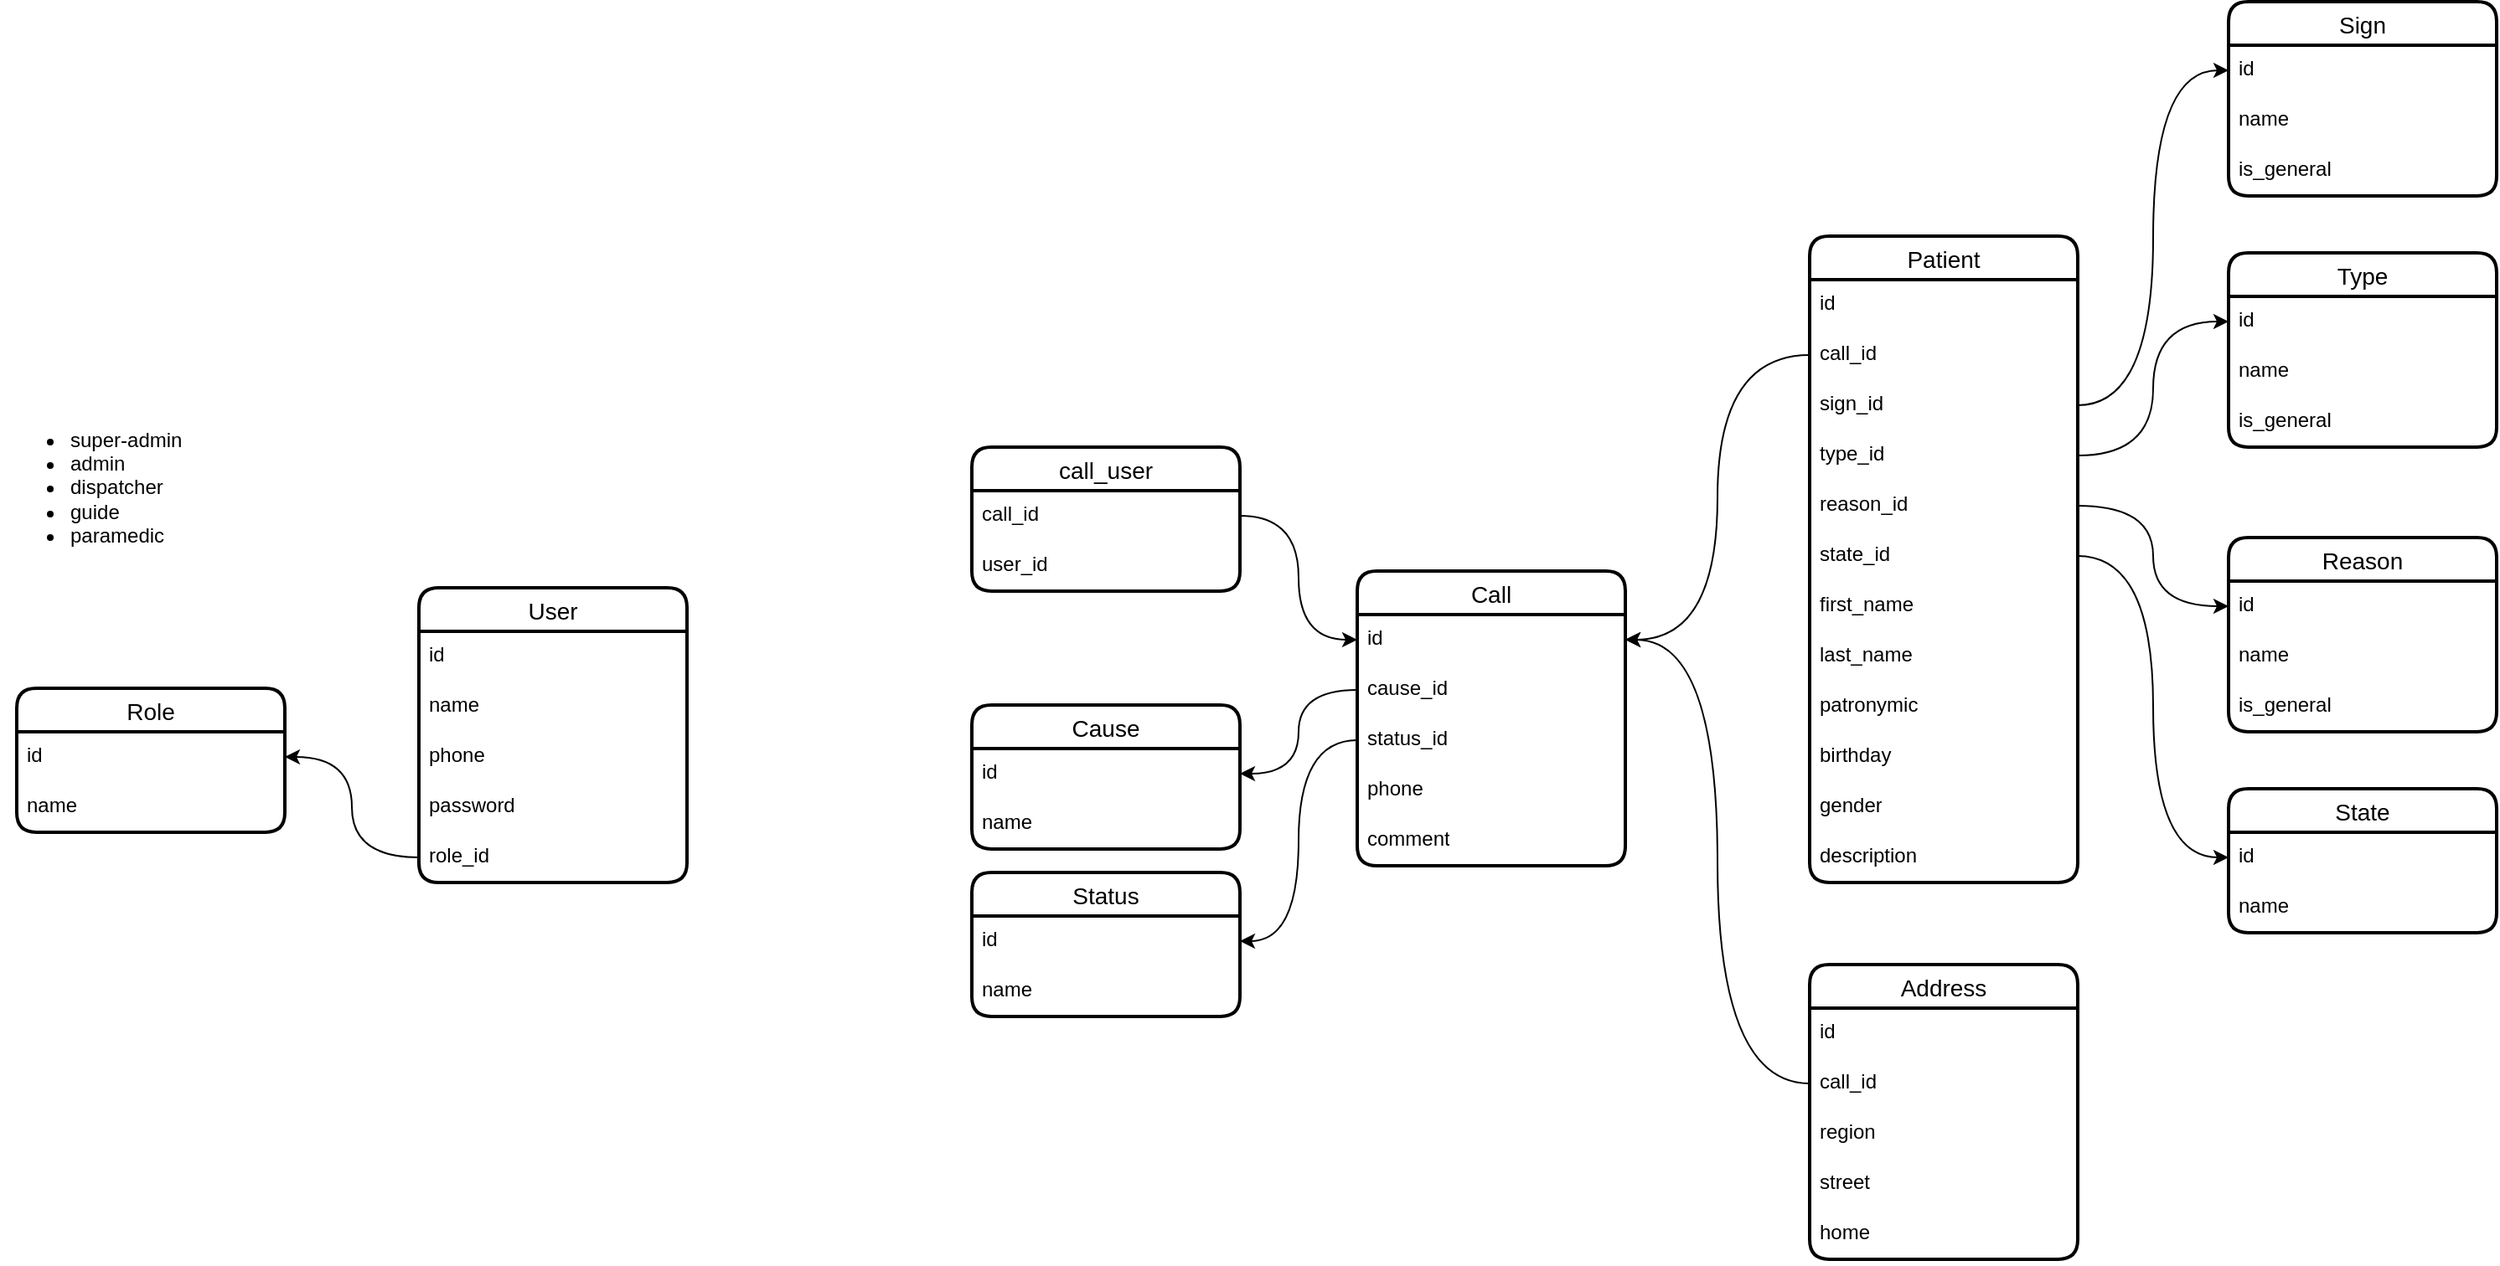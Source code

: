 <mxfile version="21.7.2" type="github">
  <diagram name="Страница — 1" id="SGLlazU0XJNtwitpSM4t">
    <mxGraphModel dx="2849" dy="-544" grid="1" gridSize="10" guides="1" tooltips="1" connect="1" arrows="1" fold="1" page="1" pageScale="1" pageWidth="827" pageHeight="1169" math="0" shadow="0">
      <root>
        <mxCell id="0" />
        <mxCell id="1" parent="0" />
        <mxCell id="8ZDZ_acQFcapdmBeT9qq-1" value="User" style="swimlane;fontStyle=0;childLayout=stackLayout;horizontal=1;startSize=26;horizontalStack=0;resizeParent=1;resizeParentMax=0;resizeLast=0;collapsible=1;marginBottom=0;align=center;fontSize=14;strokeWidth=2;rounded=1;shadow=0;glass=0;swimlaneLine=1;" parent="1" vertex="1">
          <mxGeometry x="-710" y="1910" width="160" height="176" as="geometry" />
        </mxCell>
        <mxCell id="8ZDZ_acQFcapdmBeT9qq-2" value="id" style="text;strokeColor=none;fillColor=none;spacingLeft=4;spacingRight=4;overflow=hidden;rotatable=0;points=[[0,0.5],[1,0.5]];portConstraint=eastwest;fontSize=12;whiteSpace=wrap;html=1;" parent="8ZDZ_acQFcapdmBeT9qq-1" vertex="1">
          <mxGeometry y="26" width="160" height="30" as="geometry" />
        </mxCell>
        <mxCell id="8ZDZ_acQFcapdmBeT9qq-3" value="name" style="text;strokeColor=none;fillColor=none;spacingLeft=4;spacingRight=4;overflow=hidden;rotatable=0;points=[[0,0.5],[1,0.5]];portConstraint=eastwest;fontSize=12;whiteSpace=wrap;html=1;" parent="8ZDZ_acQFcapdmBeT9qq-1" vertex="1">
          <mxGeometry y="56" width="160" height="30" as="geometry" />
        </mxCell>
        <mxCell id="8ZDZ_acQFcapdmBeT9qq-4" value="phone" style="text;strokeColor=none;fillColor=none;spacingLeft=4;spacingRight=4;overflow=hidden;rotatable=0;points=[[0,0.5],[1,0.5]];portConstraint=eastwest;fontSize=12;whiteSpace=wrap;html=1;" parent="8ZDZ_acQFcapdmBeT9qq-1" vertex="1">
          <mxGeometry y="86" width="160" height="30" as="geometry" />
        </mxCell>
        <mxCell id="8ZDZ_acQFcapdmBeT9qq-5" value="password" style="text;strokeColor=none;fillColor=none;spacingLeft=4;spacingRight=4;overflow=hidden;rotatable=0;points=[[0,0.5],[1,0.5]];portConstraint=eastwest;fontSize=12;whiteSpace=wrap;html=1;" parent="8ZDZ_acQFcapdmBeT9qq-1" vertex="1">
          <mxGeometry y="116" width="160" height="30" as="geometry" />
        </mxCell>
        <mxCell id="8ZDZ_acQFcapdmBeT9qq-6" value="role_id" style="text;strokeColor=none;fillColor=none;spacingLeft=4;spacingRight=4;overflow=hidden;rotatable=0;points=[[0,0.5],[1,0.5]];portConstraint=eastwest;fontSize=12;whiteSpace=wrap;html=1;" parent="8ZDZ_acQFcapdmBeT9qq-1" vertex="1">
          <mxGeometry y="146" width="160" height="30" as="geometry" />
        </mxCell>
        <mxCell id="8ZDZ_acQFcapdmBeT9qq-7" value="Role" style="swimlane;fontStyle=0;childLayout=stackLayout;horizontal=1;startSize=26;horizontalStack=0;resizeParent=1;resizeParentMax=0;resizeLast=0;collapsible=1;marginBottom=0;align=center;fontSize=14;strokeWidth=2;rounded=1;shadow=0;glass=0;swimlaneLine=1;" parent="1" vertex="1">
          <mxGeometry x="-950" y="1970" width="160" height="86" as="geometry" />
        </mxCell>
        <mxCell id="8ZDZ_acQFcapdmBeT9qq-8" value="id" style="text;strokeColor=none;fillColor=none;spacingLeft=4;spacingRight=4;overflow=hidden;rotatable=0;points=[[0,0.5],[1,0.5]];portConstraint=eastwest;fontSize=12;whiteSpace=wrap;html=1;" parent="8ZDZ_acQFcapdmBeT9qq-7" vertex="1">
          <mxGeometry y="26" width="160" height="30" as="geometry" />
        </mxCell>
        <mxCell id="8ZDZ_acQFcapdmBeT9qq-9" value="name" style="text;strokeColor=none;fillColor=none;spacingLeft=4;spacingRight=4;overflow=hidden;rotatable=0;points=[[0,0.5],[1,0.5]];portConstraint=eastwest;fontSize=12;whiteSpace=wrap;html=1;" parent="8ZDZ_acQFcapdmBeT9qq-7" vertex="1">
          <mxGeometry y="56" width="160" height="30" as="geometry" />
        </mxCell>
        <mxCell id="8ZDZ_acQFcapdmBeT9qq-10" style="edgeStyle=orthogonalEdgeStyle;rounded=0;orthogonalLoop=1;jettySize=auto;html=1;entryX=1;entryY=0.5;entryDx=0;entryDy=0;curved=1;" parent="1" source="8ZDZ_acQFcapdmBeT9qq-6" target="8ZDZ_acQFcapdmBeT9qq-8" edge="1">
          <mxGeometry relative="1" as="geometry" />
        </mxCell>
        <mxCell id="8ZDZ_acQFcapdmBeT9qq-11" value="Call" style="swimlane;fontStyle=0;childLayout=stackLayout;horizontal=1;startSize=26;horizontalStack=0;resizeParent=1;resizeParentMax=0;resizeLast=0;collapsible=1;marginBottom=0;align=center;fontSize=14;strokeWidth=2;rounded=1;shadow=0;glass=0;swimlaneLine=1;" parent="1" vertex="1">
          <mxGeometry x="-150" y="1900" width="160" height="176" as="geometry" />
        </mxCell>
        <mxCell id="8ZDZ_acQFcapdmBeT9qq-12" value="id" style="text;strokeColor=none;fillColor=none;spacingLeft=4;spacingRight=4;overflow=hidden;rotatable=0;points=[[0,0.5],[1,0.5]];portConstraint=eastwest;fontSize=12;whiteSpace=wrap;html=1;" parent="8ZDZ_acQFcapdmBeT9qq-11" vertex="1">
          <mxGeometry y="26" width="160" height="30" as="geometry" />
        </mxCell>
        <mxCell id="8ZDZ_acQFcapdmBeT9qq-16" value="cause_id" style="text;strokeColor=none;fillColor=none;spacingLeft=4;spacingRight=4;overflow=hidden;rotatable=0;points=[[0,0.5],[1,0.5]];portConstraint=eastwest;fontSize=12;whiteSpace=wrap;html=1;" parent="8ZDZ_acQFcapdmBeT9qq-11" vertex="1">
          <mxGeometry y="56" width="160" height="30" as="geometry" />
        </mxCell>
        <mxCell id="8ZDZ_acQFcapdmBeT9qq-13" value="status_id" style="text;strokeColor=none;fillColor=none;spacingLeft=4;spacingRight=4;overflow=hidden;rotatable=0;points=[[0,0.5],[1,0.5]];portConstraint=eastwest;fontSize=12;whiteSpace=wrap;html=1;" parent="8ZDZ_acQFcapdmBeT9qq-11" vertex="1">
          <mxGeometry y="86" width="160" height="30" as="geometry" />
        </mxCell>
        <mxCell id="8ZDZ_acQFcapdmBeT9qq-14" value="phone" style="text;strokeColor=none;fillColor=none;spacingLeft=4;spacingRight=4;overflow=hidden;rotatable=0;points=[[0,0.5],[1,0.5]];portConstraint=eastwest;fontSize=12;whiteSpace=wrap;html=1;" parent="8ZDZ_acQFcapdmBeT9qq-11" vertex="1">
          <mxGeometry y="116" width="160" height="30" as="geometry" />
        </mxCell>
        <mxCell id="8ZDZ_acQFcapdmBeT9qq-15" value="comment" style="text;strokeColor=none;fillColor=none;spacingLeft=4;spacingRight=4;overflow=hidden;rotatable=0;points=[[0,0.5],[1,0.5]];portConstraint=eastwest;fontSize=12;whiteSpace=wrap;html=1;" parent="8ZDZ_acQFcapdmBeT9qq-11" vertex="1">
          <mxGeometry y="146" width="160" height="30" as="geometry" />
        </mxCell>
        <mxCell id="8ZDZ_acQFcapdmBeT9qq-17" value="Cause" style="swimlane;fontStyle=0;childLayout=stackLayout;horizontal=1;startSize=26;horizontalStack=0;resizeParent=1;resizeParentMax=0;resizeLast=0;collapsible=1;marginBottom=0;align=center;fontSize=14;strokeWidth=2;rounded=1;shadow=0;glass=0;swimlaneLine=1;" parent="1" vertex="1">
          <mxGeometry x="-380" y="1980" width="160" height="86" as="geometry" />
        </mxCell>
        <mxCell id="8ZDZ_acQFcapdmBeT9qq-18" value="id" style="text;strokeColor=none;fillColor=none;spacingLeft=4;spacingRight=4;overflow=hidden;rotatable=0;points=[[0,0.5],[1,0.5]];portConstraint=eastwest;fontSize=12;whiteSpace=wrap;html=1;" parent="8ZDZ_acQFcapdmBeT9qq-17" vertex="1">
          <mxGeometry y="26" width="160" height="30" as="geometry" />
        </mxCell>
        <mxCell id="8ZDZ_acQFcapdmBeT9qq-19" value="name" style="text;strokeColor=none;fillColor=none;spacingLeft=4;spacingRight=4;overflow=hidden;rotatable=0;points=[[0,0.5],[1,0.5]];portConstraint=eastwest;fontSize=12;whiteSpace=wrap;html=1;" parent="8ZDZ_acQFcapdmBeT9qq-17" vertex="1">
          <mxGeometry y="56" width="160" height="30" as="geometry" />
        </mxCell>
        <mxCell id="8ZDZ_acQFcapdmBeT9qq-23" style="edgeStyle=orthogonalEdgeStyle;rounded=0;orthogonalLoop=1;jettySize=auto;html=1;entryX=1;entryY=0.5;entryDx=0;entryDy=0;curved=1;" parent="1" source="8ZDZ_acQFcapdmBeT9qq-16" target="8ZDZ_acQFcapdmBeT9qq-18" edge="1">
          <mxGeometry relative="1" as="geometry" />
        </mxCell>
        <mxCell id="8ZDZ_acQFcapdmBeT9qq-24" value="Patient" style="swimlane;fontStyle=0;childLayout=stackLayout;horizontal=1;startSize=26;horizontalStack=0;resizeParent=1;resizeParentMax=0;resizeLast=0;collapsible=1;marginBottom=0;align=center;fontSize=14;strokeWidth=2;rounded=1;shadow=0;glass=0;swimlaneLine=1;" parent="1" vertex="1">
          <mxGeometry x="120" y="1700" width="160" height="386" as="geometry" />
        </mxCell>
        <mxCell id="8ZDZ_acQFcapdmBeT9qq-25" value="id" style="text;strokeColor=none;fillColor=none;spacingLeft=4;spacingRight=4;overflow=hidden;rotatable=0;points=[[0,0.5],[1,0.5]];portConstraint=eastwest;fontSize=12;whiteSpace=wrap;html=1;" parent="8ZDZ_acQFcapdmBeT9qq-24" vertex="1">
          <mxGeometry y="26" width="160" height="30" as="geometry" />
        </mxCell>
        <mxCell id="8ZDZ_acQFcapdmBeT9qq-26" value="call_id" style="text;strokeColor=none;fillColor=none;spacingLeft=4;spacingRight=4;overflow=hidden;rotatable=0;points=[[0,0.5],[1,0.5]];portConstraint=eastwest;fontSize=12;whiteSpace=wrap;html=1;" parent="8ZDZ_acQFcapdmBeT9qq-24" vertex="1">
          <mxGeometry y="56" width="160" height="30" as="geometry" />
        </mxCell>
        <mxCell id="8ZDZ_acQFcapdmBeT9qq-53" value="sign_id" style="text;strokeColor=none;fillColor=none;spacingLeft=4;spacingRight=4;overflow=hidden;rotatable=0;points=[[0,0.5],[1,0.5]];portConstraint=eastwest;fontSize=12;whiteSpace=wrap;html=1;" parent="8ZDZ_acQFcapdmBeT9qq-24" vertex="1">
          <mxGeometry y="86" width="160" height="30" as="geometry" />
        </mxCell>
        <mxCell id="8ZDZ_acQFcapdmBeT9qq-54" value="type_id" style="text;strokeColor=none;fillColor=none;spacingLeft=4;spacingRight=4;overflow=hidden;rotatable=0;points=[[0,0.5],[1,0.5]];portConstraint=eastwest;fontSize=12;whiteSpace=wrap;html=1;" parent="8ZDZ_acQFcapdmBeT9qq-24" vertex="1">
          <mxGeometry y="116" width="160" height="30" as="geometry" />
        </mxCell>
        <mxCell id="QOrAUv4INDOSFVqWjOK6-7" value="reason_id" style="text;strokeColor=none;fillColor=none;spacingLeft=4;spacingRight=4;overflow=hidden;rotatable=0;points=[[0,0.5],[1,0.5]];portConstraint=eastwest;fontSize=12;whiteSpace=wrap;html=1;" vertex="1" parent="8ZDZ_acQFcapdmBeT9qq-24">
          <mxGeometry y="146" width="160" height="30" as="geometry" />
        </mxCell>
        <mxCell id="QOrAUv4INDOSFVqWjOK6-2" value="state_id" style="text;strokeColor=none;fillColor=none;spacingLeft=4;spacingRight=4;overflow=hidden;rotatable=0;points=[[0,0.5],[1,0.5]];portConstraint=eastwest;fontSize=12;whiteSpace=wrap;html=1;" vertex="1" parent="8ZDZ_acQFcapdmBeT9qq-24">
          <mxGeometry y="176" width="160" height="30" as="geometry" />
        </mxCell>
        <mxCell id="8ZDZ_acQFcapdmBeT9qq-27" value="first_name" style="text;strokeColor=none;fillColor=none;spacingLeft=4;spacingRight=4;overflow=hidden;rotatable=0;points=[[0,0.5],[1,0.5]];portConstraint=eastwest;fontSize=12;whiteSpace=wrap;html=1;" parent="8ZDZ_acQFcapdmBeT9qq-24" vertex="1">
          <mxGeometry y="206" width="160" height="30" as="geometry" />
        </mxCell>
        <mxCell id="8ZDZ_acQFcapdmBeT9qq-28" value="last_name" style="text;strokeColor=none;fillColor=none;spacingLeft=4;spacingRight=4;overflow=hidden;rotatable=0;points=[[0,0.5],[1,0.5]];portConstraint=eastwest;fontSize=12;whiteSpace=wrap;html=1;" parent="8ZDZ_acQFcapdmBeT9qq-24" vertex="1">
          <mxGeometry y="236" width="160" height="30" as="geometry" />
        </mxCell>
        <mxCell id="8ZDZ_acQFcapdmBeT9qq-29" value="patronymic" style="text;strokeColor=none;fillColor=none;spacingLeft=4;spacingRight=4;overflow=hidden;rotatable=0;points=[[0,0.5],[1,0.5]];portConstraint=eastwest;fontSize=12;whiteSpace=wrap;html=1;" parent="8ZDZ_acQFcapdmBeT9qq-24" vertex="1">
          <mxGeometry y="266" width="160" height="30" as="geometry" />
        </mxCell>
        <mxCell id="8ZDZ_acQFcapdmBeT9qq-43" value="birthday" style="text;strokeColor=none;fillColor=none;spacingLeft=4;spacingRight=4;overflow=hidden;rotatable=0;points=[[0,0.5],[1,0.5]];portConstraint=eastwest;fontSize=12;whiteSpace=wrap;html=1;" parent="8ZDZ_acQFcapdmBeT9qq-24" vertex="1">
          <mxGeometry y="296" width="160" height="30" as="geometry" />
        </mxCell>
        <mxCell id="8ZDZ_acQFcapdmBeT9qq-44" value="gender" style="text;strokeColor=none;fillColor=none;spacingLeft=4;spacingRight=4;overflow=hidden;rotatable=0;points=[[0,0.5],[1,0.5]];portConstraint=eastwest;fontSize=12;whiteSpace=wrap;html=1;" parent="8ZDZ_acQFcapdmBeT9qq-24" vertex="1">
          <mxGeometry y="326" width="160" height="30" as="geometry" />
        </mxCell>
        <mxCell id="QOrAUv4INDOSFVqWjOK6-3" value="description" style="text;strokeColor=none;fillColor=none;spacingLeft=4;spacingRight=4;overflow=hidden;rotatable=0;points=[[0,0.5],[1,0.5]];portConstraint=eastwest;fontSize=12;whiteSpace=wrap;html=1;" vertex="1" parent="8ZDZ_acQFcapdmBeT9qq-24">
          <mxGeometry y="356" width="160" height="30" as="geometry" />
        </mxCell>
        <mxCell id="8ZDZ_acQFcapdmBeT9qq-31" value="Address" style="swimlane;fontStyle=0;childLayout=stackLayout;horizontal=1;startSize=26;horizontalStack=0;resizeParent=1;resizeParentMax=0;resizeLast=0;collapsible=1;marginBottom=0;align=center;fontSize=14;strokeWidth=2;rounded=1;shadow=0;glass=0;swimlaneLine=1;" parent="1" vertex="1">
          <mxGeometry x="120" y="2135" width="160" height="176" as="geometry" />
        </mxCell>
        <mxCell id="8ZDZ_acQFcapdmBeT9qq-32" value="id" style="text;strokeColor=none;fillColor=none;spacingLeft=4;spacingRight=4;overflow=hidden;rotatable=0;points=[[0,0.5],[1,0.5]];portConstraint=eastwest;fontSize=12;whiteSpace=wrap;html=1;" parent="8ZDZ_acQFcapdmBeT9qq-31" vertex="1">
          <mxGeometry y="26" width="160" height="30" as="geometry" />
        </mxCell>
        <mxCell id="8ZDZ_acQFcapdmBeT9qq-33" value="call_id" style="text;strokeColor=none;fillColor=none;spacingLeft=4;spacingRight=4;overflow=hidden;rotatable=0;points=[[0,0.5],[1,0.5]];portConstraint=eastwest;fontSize=12;whiteSpace=wrap;html=1;" parent="8ZDZ_acQFcapdmBeT9qq-31" vertex="1">
          <mxGeometry y="56" width="160" height="30" as="geometry" />
        </mxCell>
        <mxCell id="8ZDZ_acQFcapdmBeT9qq-36" value="region" style="text;strokeColor=none;fillColor=none;spacingLeft=4;spacingRight=4;overflow=hidden;rotatable=0;points=[[0,0.5],[1,0.5]];portConstraint=eastwest;fontSize=12;whiteSpace=wrap;html=1;" parent="8ZDZ_acQFcapdmBeT9qq-31" vertex="1">
          <mxGeometry y="86" width="160" height="30" as="geometry" />
        </mxCell>
        <mxCell id="8ZDZ_acQFcapdmBeT9qq-34" value="street" style="text;strokeColor=none;fillColor=none;spacingLeft=4;spacingRight=4;overflow=hidden;rotatable=0;points=[[0,0.5],[1,0.5]];portConstraint=eastwest;fontSize=12;whiteSpace=wrap;html=1;" parent="8ZDZ_acQFcapdmBeT9qq-31" vertex="1">
          <mxGeometry y="116" width="160" height="30" as="geometry" />
        </mxCell>
        <mxCell id="8ZDZ_acQFcapdmBeT9qq-35" value="home" style="text;strokeColor=none;fillColor=none;spacingLeft=4;spacingRight=4;overflow=hidden;rotatable=0;points=[[0,0.5],[1,0.5]];portConstraint=eastwest;fontSize=12;whiteSpace=wrap;html=1;" parent="8ZDZ_acQFcapdmBeT9qq-31" vertex="1">
          <mxGeometry y="146" width="160" height="30" as="geometry" />
        </mxCell>
        <mxCell id="8ZDZ_acQFcapdmBeT9qq-39" value="Status" style="swimlane;fontStyle=0;childLayout=stackLayout;horizontal=1;startSize=26;horizontalStack=0;resizeParent=1;resizeParentMax=0;resizeLast=0;collapsible=1;marginBottom=0;align=center;fontSize=14;strokeWidth=2;rounded=1;shadow=0;glass=0;swimlaneLine=1;" parent="1" vertex="1">
          <mxGeometry x="-380" y="2080" width="160" height="86" as="geometry" />
        </mxCell>
        <mxCell id="8ZDZ_acQFcapdmBeT9qq-40" value="id" style="text;strokeColor=none;fillColor=none;spacingLeft=4;spacingRight=4;overflow=hidden;rotatable=0;points=[[0,0.5],[1,0.5]];portConstraint=eastwest;fontSize=12;whiteSpace=wrap;html=1;" parent="8ZDZ_acQFcapdmBeT9qq-39" vertex="1">
          <mxGeometry y="26" width="160" height="30" as="geometry" />
        </mxCell>
        <mxCell id="8ZDZ_acQFcapdmBeT9qq-41" value="name" style="text;strokeColor=none;fillColor=none;spacingLeft=4;spacingRight=4;overflow=hidden;rotatable=0;points=[[0,0.5],[1,0.5]];portConstraint=eastwest;fontSize=12;whiteSpace=wrap;html=1;" parent="8ZDZ_acQFcapdmBeT9qq-39" vertex="1">
          <mxGeometry y="56" width="160" height="30" as="geometry" />
        </mxCell>
        <mxCell id="8ZDZ_acQFcapdmBeT9qq-42" style="edgeStyle=orthogonalEdgeStyle;rounded=0;orthogonalLoop=1;jettySize=auto;html=1;entryX=1;entryY=0.5;entryDx=0;entryDy=0;curved=1;" parent="1" source="8ZDZ_acQFcapdmBeT9qq-13" target="8ZDZ_acQFcapdmBeT9qq-40" edge="1">
          <mxGeometry relative="1" as="geometry" />
        </mxCell>
        <mxCell id="8ZDZ_acQFcapdmBeT9qq-45" style="edgeStyle=orthogonalEdgeStyle;rounded=0;orthogonalLoop=1;jettySize=auto;html=1;entryX=1;entryY=0.5;entryDx=0;entryDy=0;curved=1;" parent="1" source="8ZDZ_acQFcapdmBeT9qq-26" target="8ZDZ_acQFcapdmBeT9qq-12" edge="1">
          <mxGeometry relative="1" as="geometry" />
        </mxCell>
        <mxCell id="8ZDZ_acQFcapdmBeT9qq-46" style="edgeStyle=orthogonalEdgeStyle;rounded=0;orthogonalLoop=1;jettySize=auto;html=1;entryX=1;entryY=0.5;entryDx=0;entryDy=0;curved=1;" parent="1" source="8ZDZ_acQFcapdmBeT9qq-33" target="8ZDZ_acQFcapdmBeT9qq-12" edge="1">
          <mxGeometry relative="1" as="geometry" />
        </mxCell>
        <mxCell id="8ZDZ_acQFcapdmBeT9qq-47" value="Sign" style="swimlane;fontStyle=0;childLayout=stackLayout;horizontal=1;startSize=26;horizontalStack=0;resizeParent=1;resizeParentMax=0;resizeLast=0;collapsible=1;marginBottom=0;align=center;fontSize=14;strokeWidth=2;rounded=1;shadow=0;glass=0;swimlaneLine=1;" parent="1" vertex="1">
          <mxGeometry x="370" y="1560" width="160" height="116" as="geometry" />
        </mxCell>
        <mxCell id="8ZDZ_acQFcapdmBeT9qq-48" value="id" style="text;strokeColor=none;fillColor=none;spacingLeft=4;spacingRight=4;overflow=hidden;rotatable=0;points=[[0,0.5],[1,0.5]];portConstraint=eastwest;fontSize=12;whiteSpace=wrap;html=1;" parent="8ZDZ_acQFcapdmBeT9qq-47" vertex="1">
          <mxGeometry y="26" width="160" height="30" as="geometry" />
        </mxCell>
        <mxCell id="8ZDZ_acQFcapdmBeT9qq-49" value="name" style="text;strokeColor=none;fillColor=none;spacingLeft=4;spacingRight=4;overflow=hidden;rotatable=0;points=[[0,0.5],[1,0.5]];portConstraint=eastwest;fontSize=12;whiteSpace=wrap;html=1;" parent="8ZDZ_acQFcapdmBeT9qq-47" vertex="1">
          <mxGeometry y="56" width="160" height="30" as="geometry" />
        </mxCell>
        <mxCell id="QOrAUv4INDOSFVqWjOK6-9" value="is_general" style="text;strokeColor=none;fillColor=none;spacingLeft=4;spacingRight=4;overflow=hidden;rotatable=0;points=[[0,0.5],[1,0.5]];portConstraint=eastwest;fontSize=12;whiteSpace=wrap;html=1;" vertex="1" parent="8ZDZ_acQFcapdmBeT9qq-47">
          <mxGeometry y="86" width="160" height="30" as="geometry" />
        </mxCell>
        <mxCell id="8ZDZ_acQFcapdmBeT9qq-50" value="Type" style="swimlane;fontStyle=0;childLayout=stackLayout;horizontal=1;startSize=26;horizontalStack=0;resizeParent=1;resizeParentMax=0;resizeLast=0;collapsible=1;marginBottom=0;align=center;fontSize=14;strokeWidth=2;rounded=1;shadow=0;glass=0;swimlaneLine=1;" parent="1" vertex="1">
          <mxGeometry x="370" y="1710" width="160" height="116" as="geometry" />
        </mxCell>
        <mxCell id="8ZDZ_acQFcapdmBeT9qq-51" value="id" style="text;strokeColor=none;fillColor=none;spacingLeft=4;spacingRight=4;overflow=hidden;rotatable=0;points=[[0,0.5],[1,0.5]];portConstraint=eastwest;fontSize=12;whiteSpace=wrap;html=1;" parent="8ZDZ_acQFcapdmBeT9qq-50" vertex="1">
          <mxGeometry y="26" width="160" height="30" as="geometry" />
        </mxCell>
        <mxCell id="8ZDZ_acQFcapdmBeT9qq-52" value="name" style="text;strokeColor=none;fillColor=none;spacingLeft=4;spacingRight=4;overflow=hidden;rotatable=0;points=[[0,0.5],[1,0.5]];portConstraint=eastwest;fontSize=12;whiteSpace=wrap;html=1;" parent="8ZDZ_acQFcapdmBeT9qq-50" vertex="1">
          <mxGeometry y="56" width="160" height="30" as="geometry" />
        </mxCell>
        <mxCell id="QOrAUv4INDOSFVqWjOK6-10" value="is_general" style="text;strokeColor=none;fillColor=none;spacingLeft=4;spacingRight=4;overflow=hidden;rotatable=0;points=[[0,0.5],[1,0.5]];portConstraint=eastwest;fontSize=12;whiteSpace=wrap;html=1;" vertex="1" parent="8ZDZ_acQFcapdmBeT9qq-50">
          <mxGeometry y="86" width="160" height="30" as="geometry" />
        </mxCell>
        <mxCell id="8ZDZ_acQFcapdmBeT9qq-55" style="edgeStyle=orthogonalEdgeStyle;rounded=0;orthogonalLoop=1;jettySize=auto;html=1;entryX=0;entryY=0.5;entryDx=0;entryDy=0;curved=1;" parent="1" source="8ZDZ_acQFcapdmBeT9qq-53" target="8ZDZ_acQFcapdmBeT9qq-48" edge="1">
          <mxGeometry relative="1" as="geometry" />
        </mxCell>
        <mxCell id="8ZDZ_acQFcapdmBeT9qq-56" style="edgeStyle=orthogonalEdgeStyle;rounded=0;orthogonalLoop=1;jettySize=auto;html=1;entryX=0;entryY=0.5;entryDx=0;entryDy=0;curved=1;" parent="1" source="8ZDZ_acQFcapdmBeT9qq-54" target="8ZDZ_acQFcapdmBeT9qq-51" edge="1">
          <mxGeometry relative="1" as="geometry" />
        </mxCell>
        <mxCell id="QOrAUv4INDOSFVqWjOK6-1" value="&lt;ul&gt;&lt;li&gt;super-admin&lt;/li&gt;&lt;li&gt;admin&lt;/li&gt;&lt;li&gt;dispatcher&lt;/li&gt;&lt;li&gt;guide&lt;/li&gt;&lt;li&gt;paramedic&lt;/li&gt;&lt;/ul&gt;" style="text;strokeColor=none;fillColor=none;html=1;whiteSpace=wrap;verticalAlign=middle;overflow=hidden;" vertex="1" parent="1">
          <mxGeometry x="-960" y="1790" width="233" height="120" as="geometry" />
        </mxCell>
        <mxCell id="QOrAUv4INDOSFVqWjOK6-4" value="Reason" style="swimlane;fontStyle=0;childLayout=stackLayout;horizontal=1;startSize=26;horizontalStack=0;resizeParent=1;resizeParentMax=0;resizeLast=0;collapsible=1;marginBottom=0;align=center;fontSize=14;strokeWidth=2;rounded=1;shadow=0;glass=0;swimlaneLine=1;" vertex="1" parent="1">
          <mxGeometry x="370" y="1880" width="160" height="116" as="geometry" />
        </mxCell>
        <mxCell id="QOrAUv4INDOSFVqWjOK6-5" value="id" style="text;strokeColor=none;fillColor=none;spacingLeft=4;spacingRight=4;overflow=hidden;rotatable=0;points=[[0,0.5],[1,0.5]];portConstraint=eastwest;fontSize=12;whiteSpace=wrap;html=1;" vertex="1" parent="QOrAUv4INDOSFVqWjOK6-4">
          <mxGeometry y="26" width="160" height="30" as="geometry" />
        </mxCell>
        <mxCell id="QOrAUv4INDOSFVqWjOK6-6" value="name" style="text;strokeColor=none;fillColor=none;spacingLeft=4;spacingRight=4;overflow=hidden;rotatable=0;points=[[0,0.5],[1,0.5]];portConstraint=eastwest;fontSize=12;whiteSpace=wrap;html=1;" vertex="1" parent="QOrAUv4INDOSFVqWjOK6-4">
          <mxGeometry y="56" width="160" height="30" as="geometry" />
        </mxCell>
        <mxCell id="QOrAUv4INDOSFVqWjOK6-11" value="is_general" style="text;strokeColor=none;fillColor=none;spacingLeft=4;spacingRight=4;overflow=hidden;rotatable=0;points=[[0,0.5],[1,0.5]];portConstraint=eastwest;fontSize=12;whiteSpace=wrap;html=1;" vertex="1" parent="QOrAUv4INDOSFVqWjOK6-4">
          <mxGeometry y="86" width="160" height="30" as="geometry" />
        </mxCell>
        <mxCell id="QOrAUv4INDOSFVqWjOK6-8" style="edgeStyle=orthogonalEdgeStyle;rounded=0;orthogonalLoop=1;jettySize=auto;html=1;entryX=0;entryY=0.5;entryDx=0;entryDy=0;curved=1;" edge="1" parent="1" source="QOrAUv4INDOSFVqWjOK6-7" target="QOrAUv4INDOSFVqWjOK6-5">
          <mxGeometry relative="1" as="geometry" />
        </mxCell>
        <mxCell id="QOrAUv4INDOSFVqWjOK6-12" value="State" style="swimlane;fontStyle=0;childLayout=stackLayout;horizontal=1;startSize=26;horizontalStack=0;resizeParent=1;resizeParentMax=0;resizeLast=0;collapsible=1;marginBottom=0;align=center;fontSize=14;strokeWidth=2;rounded=1;shadow=0;glass=0;swimlaneLine=1;" vertex="1" parent="1">
          <mxGeometry x="370" y="2030" width="160" height="86" as="geometry" />
        </mxCell>
        <mxCell id="QOrAUv4INDOSFVqWjOK6-13" value="id" style="text;strokeColor=none;fillColor=none;spacingLeft=4;spacingRight=4;overflow=hidden;rotatable=0;points=[[0,0.5],[1,0.5]];portConstraint=eastwest;fontSize=12;whiteSpace=wrap;html=1;" vertex="1" parent="QOrAUv4INDOSFVqWjOK6-12">
          <mxGeometry y="26" width="160" height="30" as="geometry" />
        </mxCell>
        <mxCell id="QOrAUv4INDOSFVqWjOK6-14" value="name" style="text;strokeColor=none;fillColor=none;spacingLeft=4;spacingRight=4;overflow=hidden;rotatable=0;points=[[0,0.5],[1,0.5]];portConstraint=eastwest;fontSize=12;whiteSpace=wrap;html=1;" vertex="1" parent="QOrAUv4INDOSFVqWjOK6-12">
          <mxGeometry y="56" width="160" height="30" as="geometry" />
        </mxCell>
        <mxCell id="QOrAUv4INDOSFVqWjOK6-16" style="edgeStyle=orthogonalEdgeStyle;rounded=0;orthogonalLoop=1;jettySize=auto;html=1;entryX=0;entryY=0.5;entryDx=0;entryDy=0;curved=1;" edge="1" parent="1" source="QOrAUv4INDOSFVqWjOK6-2" target="QOrAUv4INDOSFVqWjOK6-13">
          <mxGeometry relative="1" as="geometry" />
        </mxCell>
        <mxCell id="QOrAUv4INDOSFVqWjOK6-17" value="call_user" style="swimlane;fontStyle=0;childLayout=stackLayout;horizontal=1;startSize=26;horizontalStack=0;resizeParent=1;resizeParentMax=0;resizeLast=0;collapsible=1;marginBottom=0;align=center;fontSize=14;strokeWidth=2;rounded=1;shadow=0;glass=0;swimlaneLine=1;" vertex="1" parent="1">
          <mxGeometry x="-380" y="1826" width="160" height="86" as="geometry" />
        </mxCell>
        <mxCell id="QOrAUv4INDOSFVqWjOK6-18" value="call_id" style="text;strokeColor=none;fillColor=none;spacingLeft=4;spacingRight=4;overflow=hidden;rotatable=0;points=[[0,0.5],[1,0.5]];portConstraint=eastwest;fontSize=12;whiteSpace=wrap;html=1;" vertex="1" parent="QOrAUv4INDOSFVqWjOK6-17">
          <mxGeometry y="26" width="160" height="30" as="geometry" />
        </mxCell>
        <mxCell id="QOrAUv4INDOSFVqWjOK6-19" value="user_id" style="text;strokeColor=none;fillColor=none;spacingLeft=4;spacingRight=4;overflow=hidden;rotatable=0;points=[[0,0.5],[1,0.5]];portConstraint=eastwest;fontSize=12;whiteSpace=wrap;html=1;" vertex="1" parent="QOrAUv4INDOSFVqWjOK6-17">
          <mxGeometry y="56" width="160" height="30" as="geometry" />
        </mxCell>
        <mxCell id="QOrAUv4INDOSFVqWjOK6-21" style="edgeStyle=orthogonalEdgeStyle;rounded=0;orthogonalLoop=1;jettySize=auto;html=1;entryX=0;entryY=0.5;entryDx=0;entryDy=0;curved=1;" edge="1" parent="1" source="QOrAUv4INDOSFVqWjOK6-18" target="8ZDZ_acQFcapdmBeT9qq-12">
          <mxGeometry relative="1" as="geometry" />
        </mxCell>
      </root>
    </mxGraphModel>
  </diagram>
</mxfile>
